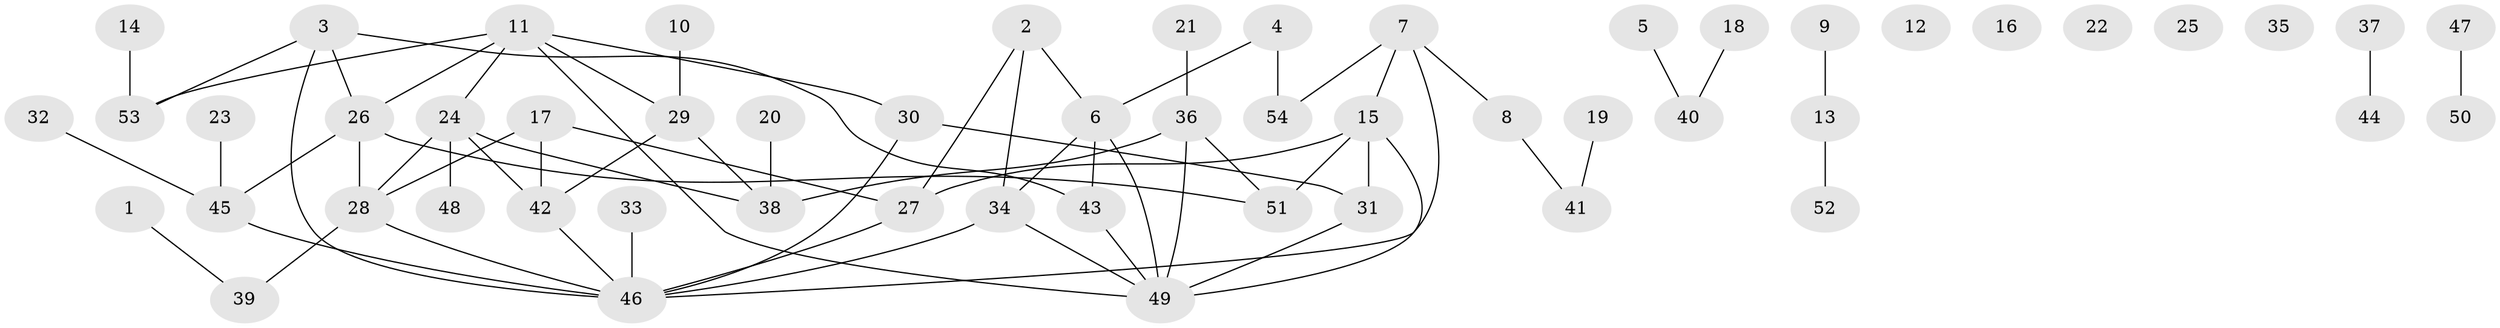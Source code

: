 // coarse degree distribution, {2: 0.1111111111111111, 0: 0.2962962962962963, 1: 0.3333333333333333, 5: 0.037037037037037035, 4: 0.1111111111111111, 3: 0.037037037037037035, 7: 0.037037037037037035, 8: 0.037037037037037035}
// Generated by graph-tools (version 1.1) at 2025/42/03/04/25 21:42:53]
// undirected, 54 vertices, 68 edges
graph export_dot {
graph [start="1"]
  node [color=gray90,style=filled];
  1;
  2;
  3;
  4;
  5;
  6;
  7;
  8;
  9;
  10;
  11;
  12;
  13;
  14;
  15;
  16;
  17;
  18;
  19;
  20;
  21;
  22;
  23;
  24;
  25;
  26;
  27;
  28;
  29;
  30;
  31;
  32;
  33;
  34;
  35;
  36;
  37;
  38;
  39;
  40;
  41;
  42;
  43;
  44;
  45;
  46;
  47;
  48;
  49;
  50;
  51;
  52;
  53;
  54;
  1 -- 39;
  2 -- 6;
  2 -- 27;
  2 -- 34;
  3 -- 26;
  3 -- 43;
  3 -- 46;
  3 -- 53;
  4 -- 6;
  4 -- 54;
  5 -- 40;
  6 -- 34;
  6 -- 43;
  6 -- 49;
  7 -- 8;
  7 -- 15;
  7 -- 46;
  7 -- 54;
  8 -- 41;
  9 -- 13;
  10 -- 29;
  11 -- 24;
  11 -- 26;
  11 -- 29;
  11 -- 30;
  11 -- 49;
  11 -- 53;
  13 -- 52;
  14 -- 53;
  15 -- 27;
  15 -- 31;
  15 -- 49;
  15 -- 51;
  17 -- 27;
  17 -- 28;
  17 -- 42;
  18 -- 40;
  19 -- 41;
  20 -- 38;
  21 -- 36;
  23 -- 45;
  24 -- 28;
  24 -- 38;
  24 -- 42;
  24 -- 48;
  26 -- 28;
  26 -- 45;
  26 -- 51;
  27 -- 46;
  28 -- 39;
  28 -- 46;
  29 -- 38;
  29 -- 42;
  30 -- 31;
  30 -- 46;
  31 -- 49;
  32 -- 45;
  33 -- 46;
  34 -- 46;
  34 -- 49;
  36 -- 38;
  36 -- 49;
  36 -- 51;
  37 -- 44;
  42 -- 46;
  43 -- 49;
  45 -- 46;
  47 -- 50;
}
